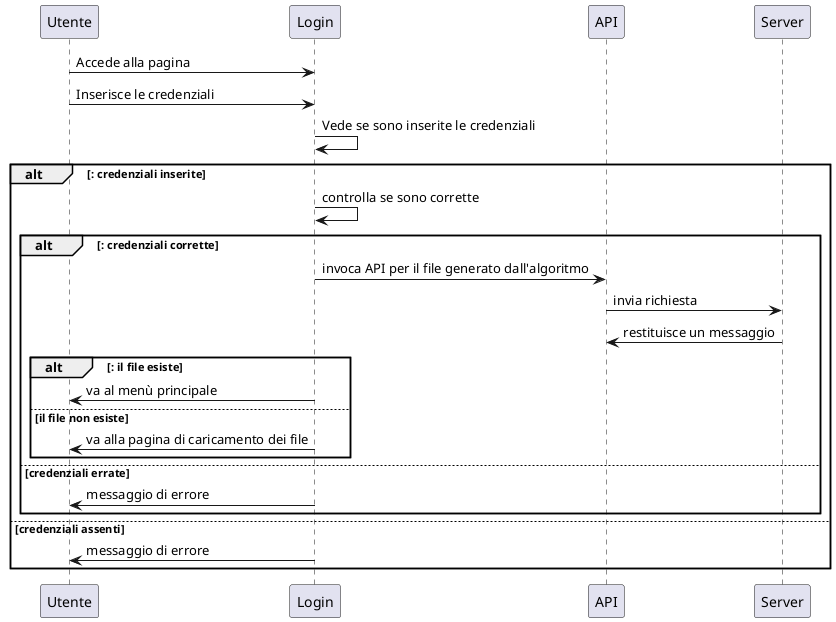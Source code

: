 @startuml Diagramma di sequenza: login
Utente->Login : Accede alla pagina
Utente->Login : Inserisce le credenziali
Login->Login : Vede se sono inserite le credenziali
alt : credenziali inserite
 Login->Login : controlla se sono corrette
 alt : credenziali corrette
  Login->API : invoca API per il file generato dall'algoritmo
  API->Server : invia richiesta
  Server->API : restituisce un messaggio
  alt : il file esiste
  Login->Utente : va al menù principale
  else il file non esiste
   Login->Utente : va alla pagina di caricamento dei file
  end
 else credenziali errate
  Login->Utente : messaggio di errore
end
else credenziali assenti
 Login->Utente : messaggio di errore
end
@enduml